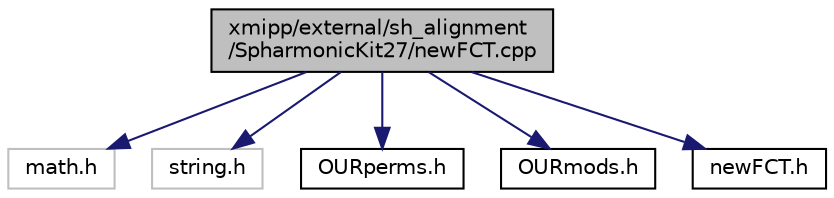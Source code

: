 digraph "xmipp/external/sh_alignment/SpharmonicKit27/newFCT.cpp"
{
  edge [fontname="Helvetica",fontsize="10",labelfontname="Helvetica",labelfontsize="10"];
  node [fontname="Helvetica",fontsize="10",shape=record];
  Node0 [label="xmipp/external/sh_alignment\l/SpharmonicKit27/newFCT.cpp",height=0.2,width=0.4,color="black", fillcolor="grey75", style="filled", fontcolor="black"];
  Node0 -> Node1 [color="midnightblue",fontsize="10",style="solid",fontname="Helvetica"];
  Node1 [label="math.h",height=0.2,width=0.4,color="grey75", fillcolor="white", style="filled"];
  Node0 -> Node2 [color="midnightblue",fontsize="10",style="solid",fontname="Helvetica"];
  Node2 [label="string.h",height=0.2,width=0.4,color="grey75", fillcolor="white", style="filled"];
  Node0 -> Node3 [color="midnightblue",fontsize="10",style="solid",fontname="Helvetica"];
  Node3 [label="OURperms.h",height=0.2,width=0.4,color="black", fillcolor="white", style="filled",URL="$OURperms_8h.html"];
  Node0 -> Node4 [color="midnightblue",fontsize="10",style="solid",fontname="Helvetica"];
  Node4 [label="OURmods.h",height=0.2,width=0.4,color="black", fillcolor="white", style="filled",URL="$OURmods_8h.html"];
  Node0 -> Node5 [color="midnightblue",fontsize="10",style="solid",fontname="Helvetica"];
  Node5 [label="newFCT.h",height=0.2,width=0.4,color="black", fillcolor="white", style="filled",URL="$newFCT_8h.html"];
}
